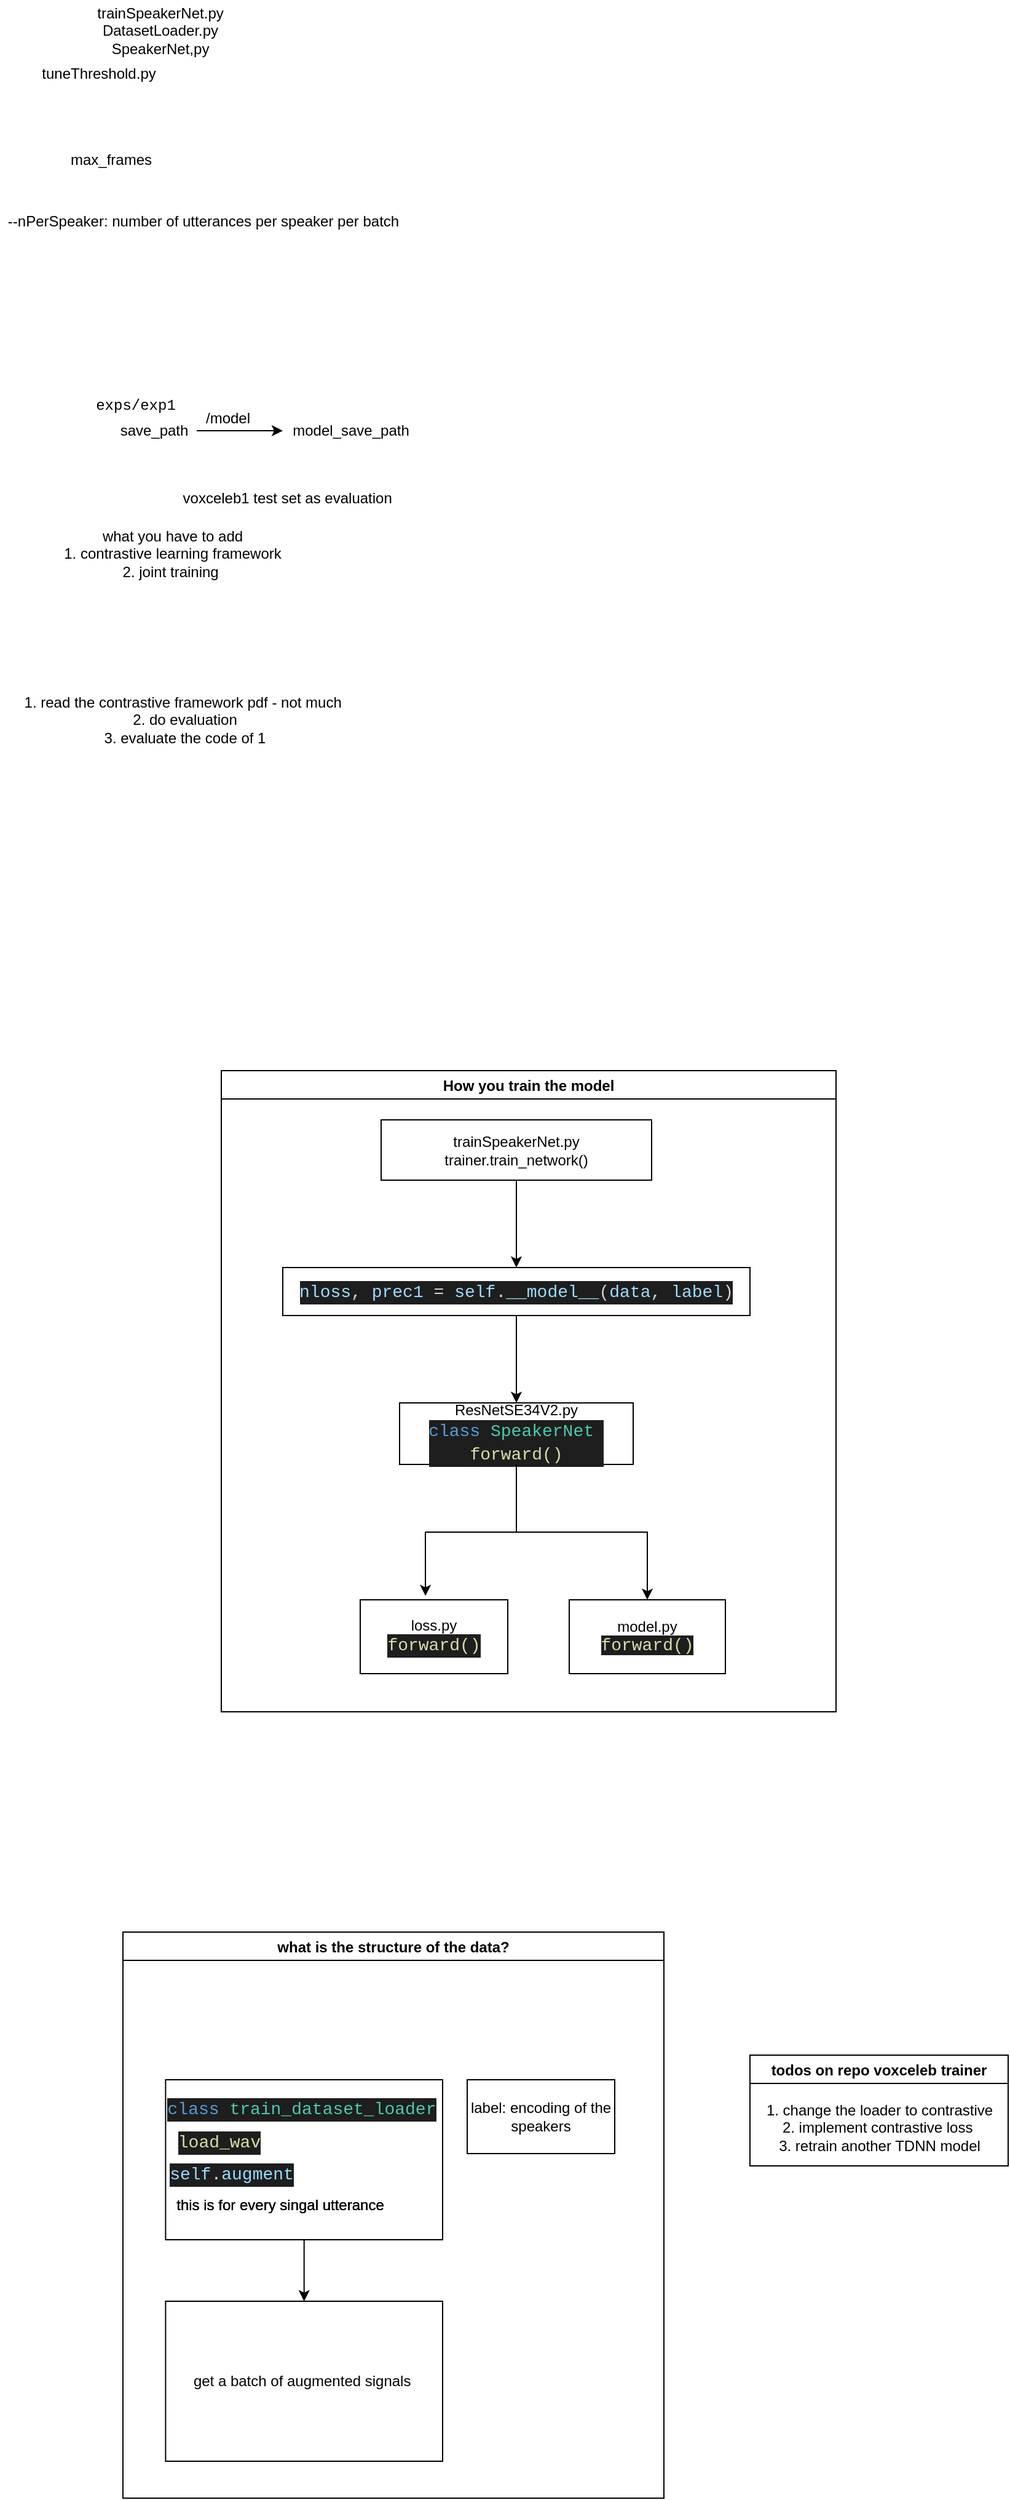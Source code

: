 <mxfile version="19.0.3" type="device"><diagram id="Spy-s2eoWDEhUBb4-Ucy" name="Page-1"><mxGraphModel dx="1998" dy="2654" grid="1" gridSize="10" guides="1" tooltips="1" connect="1" arrows="1" fold="1" page="1" pageScale="1" pageWidth="827" pageHeight="1169" math="0" shadow="0"><root><mxCell id="0"/><mxCell id="1" parent="0"/><mxCell id="70jTGHAHT-9TZ30PXtRa-2" value="max_frames" style="text;html=1;align=center;verticalAlign=middle;resizable=0;points=[];autosize=1;strokeColor=none;fillColor=none;" parent="1" vertex="1"><mxGeometry x="40" y="310" width="80" height="20" as="geometry"/></mxCell><mxCell id="70jTGHAHT-9TZ30PXtRa-3" value="trainSpeakerNet.py&lt;br&gt;DatasetLoader.py&lt;br&gt;SpeakerNet,py" style="text;html=1;align=center;verticalAlign=middle;resizable=0;points=[];autosize=1;strokeColor=none;fillColor=none;" parent="1" vertex="1"><mxGeometry x="60" y="190" width="120" height="50" as="geometry"/></mxCell><mxCell id="70jTGHAHT-9TZ30PXtRa-4" value="tuneThreshold.py" style="text;html=1;align=center;verticalAlign=middle;resizable=0;points=[];autosize=1;strokeColor=none;fillColor=none;" parent="1" vertex="1"><mxGeometry x="15" y="240" width="110" height="20" as="geometry"/></mxCell><mxCell id="70jTGHAHT-9TZ30PXtRa-5" value="--nPerSpeaker: number of utterances per speaker per batch" style="text;html=1;align=center;verticalAlign=middle;resizable=0;points=[];autosize=1;strokeColor=none;fillColor=none;" parent="1" vertex="1"><mxGeometry x="-10" y="360" width="330" height="20" as="geometry"/></mxCell><mxCell id="70jTGHAHT-9TZ30PXtRa-8" value="" style="edgeStyle=orthogonalEdgeStyle;rounded=0;orthogonalLoop=1;jettySize=auto;html=1;" parent="1" source="70jTGHAHT-9TZ30PXtRa-6" target="70jTGHAHT-9TZ30PXtRa-7" edge="1"><mxGeometry relative="1" as="geometry"/></mxCell><mxCell id="70jTGHAHT-9TZ30PXtRa-6" value="save_path" style="text;html=1;align=center;verticalAlign=middle;resizable=0;points=[];autosize=1;strokeColor=none;fillColor=none;" parent="1" vertex="1"><mxGeometry x="80" y="530" width="70" height="20" as="geometry"/></mxCell><mxCell id="70jTGHAHT-9TZ30PXtRa-7" value="model_save_path" style="text;html=1;align=center;verticalAlign=middle;resizable=0;points=[];autosize=1;strokeColor=none;fillColor=none;" parent="1" vertex="1"><mxGeometry x="220" y="530" width="110" height="20" as="geometry"/></mxCell><mxCell id="70jTGHAHT-9TZ30PXtRa-9" value="/model" style="text;html=1;align=center;verticalAlign=middle;resizable=0;points=[];autosize=1;strokeColor=none;fillColor=none;" parent="1" vertex="1"><mxGeometry x="150" y="520" width="50" height="20" as="geometry"/></mxCell><mxCell id="70jTGHAHT-9TZ30PXtRa-12" value="&lt;div style=&quot;font-family: Consolas, &amp;quot;Courier New&amp;quot;, monospace; line-height: 19px;&quot;&gt;&lt;font style=&quot;font-size: 12px; background-color: rgb(255, 255, 255);&quot;&gt;exps/exp1&lt;/font&gt;&lt;/div&gt;" style="text;html=1;align=center;verticalAlign=middle;resizable=0;points=[];autosize=1;strokeColor=none;fillColor=none;" parent="1" vertex="1"><mxGeometry x="65" y="510" width="70" height="20" as="geometry"/></mxCell><mxCell id="slcmuCwRzvxVLQFNK9P1-1" value="voxceleb1 test set as evaluation&amp;nbsp;" style="text;html=1;align=center;verticalAlign=middle;resizable=0;points=[];autosize=1;strokeColor=none;fillColor=none;" vertex="1" parent="1"><mxGeometry x="130" y="585" width="190" height="20" as="geometry"/></mxCell><mxCell id="slcmuCwRzvxVLQFNK9P1-2" value="what you have to add&lt;br&gt;1. contrastive learning framework&lt;br&gt;2. joint training&amp;nbsp;" style="text;html=1;align=center;verticalAlign=middle;resizable=0;points=[];autosize=1;strokeColor=none;fillColor=none;" vertex="1" parent="1"><mxGeometry x="35" y="615" width="190" height="50" as="geometry"/></mxCell><mxCell id="slcmuCwRzvxVLQFNK9P1-3" value="1. read the contrastive framework pdf - not much&amp;nbsp;&lt;br&gt;2. do evaluation&lt;br&gt;3. evaluate the code of 1" style="text;html=1;align=center;verticalAlign=middle;resizable=0;points=[];autosize=1;strokeColor=none;fillColor=none;" vertex="1" parent="1"><mxGeometry y="750" width="280" height="50" as="geometry"/></mxCell><mxCell id="slcmuCwRzvxVLQFNK9P1-5" value="How you train the model" style="swimlane;" vertex="1" parent="1"><mxGeometry x="170" y="1060" width="500" height="521" as="geometry"/></mxCell><mxCell id="slcmuCwRzvxVLQFNK9P1-11" value="" style="edgeStyle=orthogonalEdgeStyle;rounded=0;orthogonalLoop=1;jettySize=auto;html=1;" edge="1" parent="slcmuCwRzvxVLQFNK9P1-5" source="slcmuCwRzvxVLQFNK9P1-8" target="slcmuCwRzvxVLQFNK9P1-9"><mxGeometry relative="1" as="geometry"/></mxCell><mxCell id="slcmuCwRzvxVLQFNK9P1-8" value="trainSpeakerNet.py&lt;br&gt;trainer.train_network()" style="rounded=0;whiteSpace=wrap;html=1;" vertex="1" parent="slcmuCwRzvxVLQFNK9P1-5"><mxGeometry x="130" y="40" width="220" height="49" as="geometry"/></mxCell><mxCell id="slcmuCwRzvxVLQFNK9P1-17" style="edgeStyle=orthogonalEdgeStyle;rounded=0;orthogonalLoop=1;jettySize=auto;html=1;exitX=0.5;exitY=1;exitDx=0;exitDy=0;entryX=0.5;entryY=0;entryDx=0;entryDy=0;" edge="1" parent="slcmuCwRzvxVLQFNK9P1-5" source="slcmuCwRzvxVLQFNK9P1-9" target="slcmuCwRzvxVLQFNK9P1-12"><mxGeometry relative="1" as="geometry"/></mxCell><mxCell id="slcmuCwRzvxVLQFNK9P1-9" value="&lt;div style=&quot;color: rgb(212, 212, 212); background-color: rgb(30, 30, 30); font-family: Consolas, &amp;quot;Courier New&amp;quot;, monospace; font-size: 14px; line-height: 19px;&quot;&gt;&lt;span style=&quot;color: #9cdcfe;&quot;&gt;nloss&lt;/span&gt;, &lt;span style=&quot;color: #9cdcfe;&quot;&gt;prec1&lt;/span&gt; = &lt;span style=&quot;color: #9cdcfe;&quot;&gt;self&lt;/span&gt;.&lt;span style=&quot;color: #9cdcfe;&quot;&gt;__model__&lt;/span&gt;(&lt;span style=&quot;color: #9cdcfe;&quot;&gt;data&lt;/span&gt;, &lt;span style=&quot;color: #9cdcfe;&quot;&gt;label&lt;/span&gt;)&lt;/div&gt;" style="rounded=0;whiteSpace=wrap;html=1;" vertex="1" parent="slcmuCwRzvxVLQFNK9P1-5"><mxGeometry x="50" y="160" width="380" height="39" as="geometry"/></mxCell><mxCell id="slcmuCwRzvxVLQFNK9P1-12" value="ResNetSE34V2.py&lt;br&gt;&lt;div style=&quot;color: rgb(212, 212, 212); background-color: rgb(30, 30, 30); font-family: Consolas, &amp;quot;Courier New&amp;quot;, monospace; font-size: 14px; line-height: 19px;&quot;&gt;&lt;span style=&quot;color: #569cd6;&quot;&gt;class&lt;/span&gt; &lt;span style=&quot;color: #4ec9b0;&quot;&gt;SpeakerNet&amp;nbsp;&lt;/span&gt;&lt;/div&gt;&lt;div style=&quot;color: rgb(212, 212, 212); background-color: rgb(30, 30, 30); font-family: Consolas, &amp;quot;Courier New&amp;quot;, monospace; font-size: 14px; line-height: 19px;&quot;&gt;&lt;span style=&quot;color: rgb(220, 220, 170);&quot;&gt;forward()&lt;/span&gt;&lt;/div&gt;" style="rounded=0;whiteSpace=wrap;html=1;" vertex="1" parent="slcmuCwRzvxVLQFNK9P1-5"><mxGeometry x="145" y="270" width="190" height="50" as="geometry"/></mxCell><mxCell id="slcmuCwRzvxVLQFNK9P1-16" value="model.py&lt;br&gt;&lt;span style=&quot;color: rgb(220, 220, 170); font-family: Consolas, &amp;quot;Courier New&amp;quot;, monospace; font-size: 14px; background-color: rgb(30, 30, 30);&quot;&gt;forward()&lt;/span&gt;" style="rounded=0;whiteSpace=wrap;html=1;" vertex="1" parent="slcmuCwRzvxVLQFNK9P1-5"><mxGeometry x="283" y="430" width="127" height="60" as="geometry"/></mxCell><mxCell id="slcmuCwRzvxVLQFNK9P1-13" value="loss.py&lt;br&gt;&lt;div style=&quot;color: rgb(212, 212, 212); background-color: rgb(30, 30, 30); font-family: Consolas, &amp;quot;Courier New&amp;quot;, monospace; font-size: 14px; line-height: 19px;&quot;&gt;&lt;span style=&quot;color: #dcdcaa;&quot;&gt;forward()&lt;/span&gt;&lt;/div&gt;" style="rounded=0;whiteSpace=wrap;html=1;" vertex="1" parent="slcmuCwRzvxVLQFNK9P1-5"><mxGeometry x="113" y="430" width="120" height="60" as="geometry"/></mxCell><mxCell id="slcmuCwRzvxVLQFNK9P1-14" style="edgeStyle=orthogonalEdgeStyle;rounded=0;orthogonalLoop=1;jettySize=auto;html=1;exitX=0.5;exitY=1;exitDx=0;exitDy=0;entryX=0.442;entryY=-0.053;entryDx=0;entryDy=0;entryPerimeter=0;" edge="1" parent="slcmuCwRzvxVLQFNK9P1-5" source="slcmuCwRzvxVLQFNK9P1-12" target="slcmuCwRzvxVLQFNK9P1-13"><mxGeometry relative="1" as="geometry"/></mxCell><mxCell id="slcmuCwRzvxVLQFNK9P1-15" style="edgeStyle=orthogonalEdgeStyle;rounded=0;orthogonalLoop=1;jettySize=auto;html=1;exitX=0.5;exitY=1;exitDx=0;exitDy=0;entryX=0.5;entryY=0;entryDx=0;entryDy=0;" edge="1" parent="slcmuCwRzvxVLQFNK9P1-5" source="slcmuCwRzvxVLQFNK9P1-12" target="slcmuCwRzvxVLQFNK9P1-16"><mxGeometry relative="1" as="geometry"><mxPoint x="350" y="490" as="targetPoint"/></mxGeometry></mxCell><mxCell id="slcmuCwRzvxVLQFNK9P1-18" value="what is the structure of the data?" style="swimlane;" vertex="1" parent="1"><mxGeometry x="90" y="1760" width="440" height="460" as="geometry"/></mxCell><mxCell id="slcmuCwRzvxVLQFNK9P1-41" value="" style="group" vertex="1" connectable="0" parent="slcmuCwRzvxVLQFNK9P1-18"><mxGeometry x="20" y="120" width="240" height="130" as="geometry"/></mxCell><mxCell id="slcmuCwRzvxVLQFNK9P1-21" value="" style="rounded=0;whiteSpace=wrap;html=1;" vertex="1" parent="slcmuCwRzvxVLQFNK9P1-41"><mxGeometry x="14.694" width="225.306" height="130" as="geometry"/></mxCell><mxCell id="slcmuCwRzvxVLQFNK9P1-20" value="&lt;div style=&quot;color: rgb(212, 212, 212); background-color: rgb(30, 30, 30); font-family: Consolas, &amp;quot;Courier New&amp;quot;, monospace; font-size: 14px; line-height: 19px;&quot;&gt;&lt;span style=&quot;color: #569cd6;&quot;&gt;class&lt;/span&gt; &lt;span style=&quot;color: #4ec9b0;&quot;&gt;train_dataset_loader&lt;/span&gt;&lt;/div&gt;" style="text;html=1;align=center;verticalAlign=middle;resizable=0;points=[];autosize=1;strokeColor=none;fillColor=none;" vertex="1" parent="slcmuCwRzvxVLQFNK9P1-41"><mxGeometry x="14.694" y="13.506" width="220" height="20" as="geometry"/></mxCell><mxCell id="slcmuCwRzvxVLQFNK9P1-24" value="&lt;div style=&quot;color: rgb(212, 212, 212); background-color: rgb(30, 30, 30); font-family: Consolas, &amp;quot;Courier New&amp;quot;, monospace; font-size: 14px; line-height: 19px;&quot;&gt;&lt;span style=&quot;color: #dcdcaa;&quot;&gt;load_wav&lt;/span&gt;&lt;/div&gt;" style="text;html=1;strokeColor=none;fillColor=none;align=center;verticalAlign=middle;whiteSpace=wrap;rounded=0;" vertex="1" parent="slcmuCwRzvxVLQFNK9P1-41"><mxGeometry x="29.388" y="38.831" width="58.776" height="25.325" as="geometry"/></mxCell><mxCell id="slcmuCwRzvxVLQFNK9P1-25" value="&lt;div style=&quot;color: rgb(212, 212, 212); background-color: rgb(30, 30, 30); font-family: Consolas, &amp;quot;Courier New&amp;quot;, monospace; font-size: 14px; line-height: 19px;&quot;&gt;&lt;div style=&quot;line-height: 19px;&quot;&gt;&lt;span style=&quot;color: #9cdcfe;&quot;&gt;self&lt;/span&gt;.&lt;span style=&quot;color: #9cdcfe;&quot;&gt;augment&lt;/span&gt;&lt;/div&gt;&lt;/div&gt;" style="text;html=1;strokeColor=none;fillColor=none;align=center;verticalAlign=middle;whiteSpace=wrap;rounded=0;" vertex="1" parent="slcmuCwRzvxVLQFNK9P1-41"><mxGeometry x="39.184" y="64.156" width="58.776" height="25.325" as="geometry"/></mxCell><mxCell id="slcmuCwRzvxVLQFNK9P1-26" value="this is for every singal utterance" style="text;html=1;strokeColor=none;fillColor=none;align=center;verticalAlign=middle;whiteSpace=wrap;rounded=0;" vertex="1" parent="slcmuCwRzvxVLQFNK9P1-41"><mxGeometry y="89.481" width="215.51" height="25.325" as="geometry"/></mxCell><mxCell id="slcmuCwRzvxVLQFNK9P1-32" value="&lt;div style=&quot;color: rgb(212, 212, 212); background-color: rgb(30, 30, 30); font-family: Consolas, &amp;quot;Courier New&amp;quot;, monospace; font-size: 14px; line-height: 19px;&quot;&gt;&lt;span style=&quot;color: #dcdcaa;&quot;&gt;load_wav&lt;/span&gt;&lt;/div&gt;" style="text;html=1;strokeColor=none;fillColor=none;align=center;verticalAlign=middle;whiteSpace=wrap;rounded=0;" vertex="1" parent="slcmuCwRzvxVLQFNK9P1-41"><mxGeometry x="29.388" y="38.831" width="58.776" height="25.325" as="geometry"/></mxCell><mxCell id="slcmuCwRzvxVLQFNK9P1-33" value="&lt;div style=&quot;color: rgb(212, 212, 212); background-color: rgb(30, 30, 30); font-family: Consolas, &amp;quot;Courier New&amp;quot;, monospace; font-size: 14px; line-height: 19px;&quot;&gt;&lt;div style=&quot;line-height: 19px;&quot;&gt;&lt;span style=&quot;color: #9cdcfe;&quot;&gt;self&lt;/span&gt;.&lt;span style=&quot;color: #9cdcfe;&quot;&gt;augment&lt;/span&gt;&lt;/div&gt;&lt;/div&gt;" style="text;html=1;strokeColor=none;fillColor=none;align=center;verticalAlign=middle;whiteSpace=wrap;rounded=0;" vertex="1" parent="slcmuCwRzvxVLQFNK9P1-41"><mxGeometry x="39.184" y="64.156" width="58.776" height="25.325" as="geometry"/></mxCell><mxCell id="slcmuCwRzvxVLQFNK9P1-34" value="this is for every singal utterance" style="text;html=1;strokeColor=none;fillColor=none;align=center;verticalAlign=middle;whiteSpace=wrap;rounded=0;" vertex="1" parent="slcmuCwRzvxVLQFNK9P1-41"><mxGeometry y="89.481" width="215.51" height="25.325" as="geometry"/></mxCell><mxCell id="slcmuCwRzvxVLQFNK9P1-35" value="&lt;div style=&quot;color: rgb(212, 212, 212); background-color: rgb(30, 30, 30); font-family: Consolas, &amp;quot;Courier New&amp;quot;, monospace; font-size: 14px; line-height: 19px;&quot;&gt;&lt;span style=&quot;color: #569cd6;&quot;&gt;class&lt;/span&gt; &lt;span style=&quot;color: #4ec9b0;&quot;&gt;train_dataset_loader&lt;/span&gt;&lt;/div&gt;" style="text;html=1;align=center;verticalAlign=middle;resizable=0;points=[];autosize=1;strokeColor=none;fillColor=none;" vertex="1" parent="slcmuCwRzvxVLQFNK9P1-41"><mxGeometry x="14.694" y="13.506" width="220" height="20" as="geometry"/></mxCell><mxCell id="slcmuCwRzvxVLQFNK9P1-36" value="this is for every singal utterance" style="text;html=1;strokeColor=none;fillColor=none;align=center;verticalAlign=middle;whiteSpace=wrap;rounded=0;" vertex="1" parent="slcmuCwRzvxVLQFNK9P1-41"><mxGeometry y="89.481" width="215.51" height="25.325" as="geometry"/></mxCell><mxCell id="slcmuCwRzvxVLQFNK9P1-37" value="&lt;div style=&quot;color: rgb(212, 212, 212); background-color: rgb(30, 30, 30); font-family: Consolas, &amp;quot;Courier New&amp;quot;, monospace; font-size: 14px; line-height: 19px;&quot;&gt;&lt;div style=&quot;line-height: 19px;&quot;&gt;&lt;span style=&quot;color: #9cdcfe;&quot;&gt;self&lt;/span&gt;.&lt;span style=&quot;color: #9cdcfe;&quot;&gt;augment&lt;/span&gt;&lt;/div&gt;&lt;/div&gt;" style="text;html=1;strokeColor=none;fillColor=none;align=center;verticalAlign=middle;whiteSpace=wrap;rounded=0;" vertex="1" parent="slcmuCwRzvxVLQFNK9P1-41"><mxGeometry x="39.184" y="64.156" width="58.776" height="25.325" as="geometry"/></mxCell><mxCell id="slcmuCwRzvxVLQFNK9P1-38" value="&lt;div style=&quot;color: rgb(212, 212, 212); background-color: rgb(30, 30, 30); font-family: Consolas, &amp;quot;Courier New&amp;quot;, monospace; font-size: 14px; line-height: 19px;&quot;&gt;&lt;span style=&quot;color: #dcdcaa;&quot;&gt;load_wav&lt;/span&gt;&lt;/div&gt;" style="text;html=1;strokeColor=none;fillColor=none;align=center;verticalAlign=middle;whiteSpace=wrap;rounded=0;" vertex="1" parent="slcmuCwRzvxVLQFNK9P1-41"><mxGeometry x="29.388" y="38.831" width="58.776" height="25.325" as="geometry"/></mxCell><mxCell id="slcmuCwRzvxVLQFNK9P1-39" value="&lt;div style=&quot;color: rgb(212, 212, 212); background-color: rgb(30, 30, 30); font-family: Consolas, &amp;quot;Courier New&amp;quot;, monospace; font-size: 14px; line-height: 19px;&quot;&gt;&lt;span style=&quot;color: #569cd6;&quot;&gt;class&lt;/span&gt; &lt;span style=&quot;color: #4ec9b0;&quot;&gt;train_dataset_loader&lt;/span&gt;&lt;/div&gt;" style="text;html=1;align=center;verticalAlign=middle;resizable=0;points=[];autosize=1;strokeColor=none;fillColor=none;" vertex="1" parent="slcmuCwRzvxVLQFNK9P1-41"><mxGeometry x="14.694" y="13.506" width="220" height="20" as="geometry"/></mxCell><mxCell id="slcmuCwRzvxVLQFNK9P1-29" value="label: encoding of the speakers" style="whiteSpace=wrap;html=1;" vertex="1" parent="slcmuCwRzvxVLQFNK9P1-18"><mxGeometry x="280" y="120" width="120" height="60" as="geometry"/></mxCell><mxCell id="slcmuCwRzvxVLQFNK9P1-42" value="get a batch of augmented signals&amp;nbsp;&lt;br&gt;" style="rounded=0;whiteSpace=wrap;html=1;" vertex="1" parent="slcmuCwRzvxVLQFNK9P1-18"><mxGeometry x="34.694" y="300" width="225.306" height="130" as="geometry"/></mxCell><mxCell id="slcmuCwRzvxVLQFNK9P1-43" value="" style="edgeStyle=orthogonalEdgeStyle;rounded=0;orthogonalLoop=1;jettySize=auto;html=1;" edge="1" parent="slcmuCwRzvxVLQFNK9P1-18" source="slcmuCwRzvxVLQFNK9P1-21" target="slcmuCwRzvxVLQFNK9P1-42"><mxGeometry relative="1" as="geometry"/></mxCell><mxCell id="slcmuCwRzvxVLQFNK9P1-44" value="todos on repo voxceleb trainer" style="swimlane;" vertex="1" parent="1"><mxGeometry x="600" y="1860" width="210" height="90" as="geometry"/></mxCell><mxCell id="slcmuCwRzvxVLQFNK9P1-45" value="1. change the loader to contrastive&lt;br&gt;2. implement contrastive loss&amp;nbsp;&lt;br&gt;3. retrain another TDNN model" style="text;html=1;align=center;verticalAlign=middle;resizable=0;points=[];autosize=1;strokeColor=none;fillColor=none;" vertex="1" parent="slcmuCwRzvxVLQFNK9P1-44"><mxGeometry x="5" y="33.51" width="200" height="50" as="geometry"/></mxCell></root></mxGraphModel></diagram></mxfile>